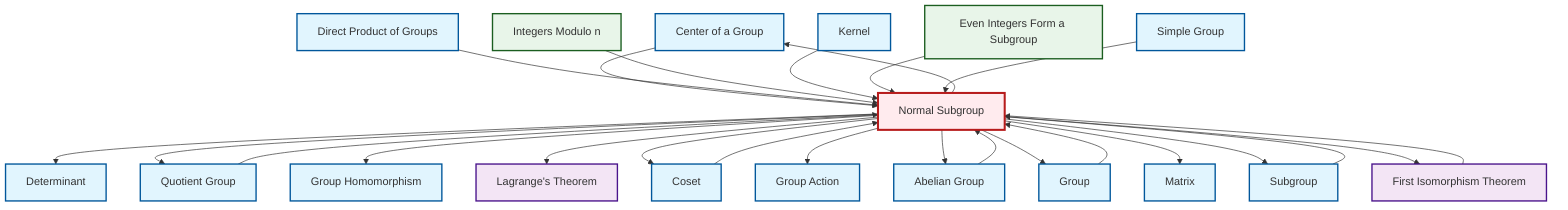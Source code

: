 graph TD
    classDef definition fill:#e1f5fe,stroke:#01579b,stroke-width:2px
    classDef theorem fill:#f3e5f5,stroke:#4a148c,stroke-width:2px
    classDef axiom fill:#fff3e0,stroke:#e65100,stroke-width:2px
    classDef example fill:#e8f5e9,stroke:#1b5e20,stroke-width:2px
    classDef current fill:#ffebee,stroke:#b71c1c,stroke-width:3px
    def-group-action["Group Action"]:::definition
    def-matrix["Matrix"]:::definition
    def-center-of-group["Center of a Group"]:::definition
    def-coset["Coset"]:::definition
    def-homomorphism["Group Homomorphism"]:::definition
    def-direct-product["Direct Product of Groups"]:::definition
    thm-lagrange["Lagrange's Theorem"]:::theorem
    thm-first-isomorphism["First Isomorphism Theorem"]:::theorem
    ex-quotient-integers-mod-n["Integers Modulo n"]:::example
    def-determinant["Determinant"]:::definition
    def-simple-group["Simple Group"]:::definition
    ex-even-integers-subgroup["Even Integers Form a Subgroup"]:::example
    def-normal-subgroup["Normal Subgroup"]:::definition
    def-quotient-group["Quotient Group"]:::definition
    def-group["Group"]:::definition
    def-abelian-group["Abelian Group"]:::definition
    def-subgroup["Subgroup"]:::definition
    def-kernel["Kernel"]:::definition
    def-center-of-group --> def-normal-subgroup
    def-direct-product --> def-normal-subgroup
    ex-quotient-integers-mod-n --> def-normal-subgroup
    def-normal-subgroup --> def-determinant
    def-normal-subgroup --> def-quotient-group
    def-subgroup --> def-normal-subgroup
    def-normal-subgroup --> def-homomorphism
    def-group --> def-normal-subgroup
    def-normal-subgroup --> thm-lagrange
    def-normal-subgroup --> def-center-of-group
    def-kernel --> def-normal-subgroup
    thm-first-isomorphism --> def-normal-subgroup
    def-normal-subgroup --> def-coset
    def-normal-subgroup --> def-group-action
    def-normal-subgroup --> def-abelian-group
    ex-even-integers-subgroup --> def-normal-subgroup
    def-normal-subgroup --> def-group
    def-normal-subgroup --> def-matrix
    def-coset --> def-normal-subgroup
    def-quotient-group --> def-normal-subgroup
    def-normal-subgroup --> def-subgroup
    def-abelian-group --> def-normal-subgroup
    def-simple-group --> def-normal-subgroup
    def-normal-subgroup --> thm-first-isomorphism
    class def-normal-subgroup current